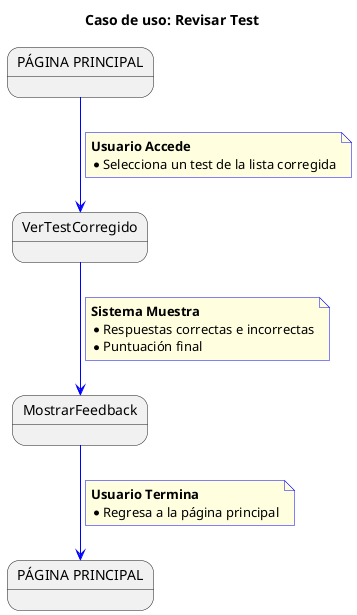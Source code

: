 @startuml
title Caso de uso: Revisar Test

skinparam {
    NoteBackgroundColor #lightYellow
    ArrowColor #blue
    NoteBorderColor #blue
    linetype polyline
}

state startState as "PÁGINA PRINCIPAL"
state endState as "PÁGINA PRINCIPAL"

startState --> VerTestCorregido
note on link
    <b>Usuario Accede</b>
    * Selecciona un test de la lista corregida
end note

VerTestCorregido --> MostrarFeedback
note on link
    <b>Sistema Muestra</b>
    * Respuestas correctas e incorrectas
    * Puntuación final
end note

MostrarFeedback --> endState
note on link
    <b>Usuario Termina</b>
    * Regresa a la página principal
end note
@enduml
